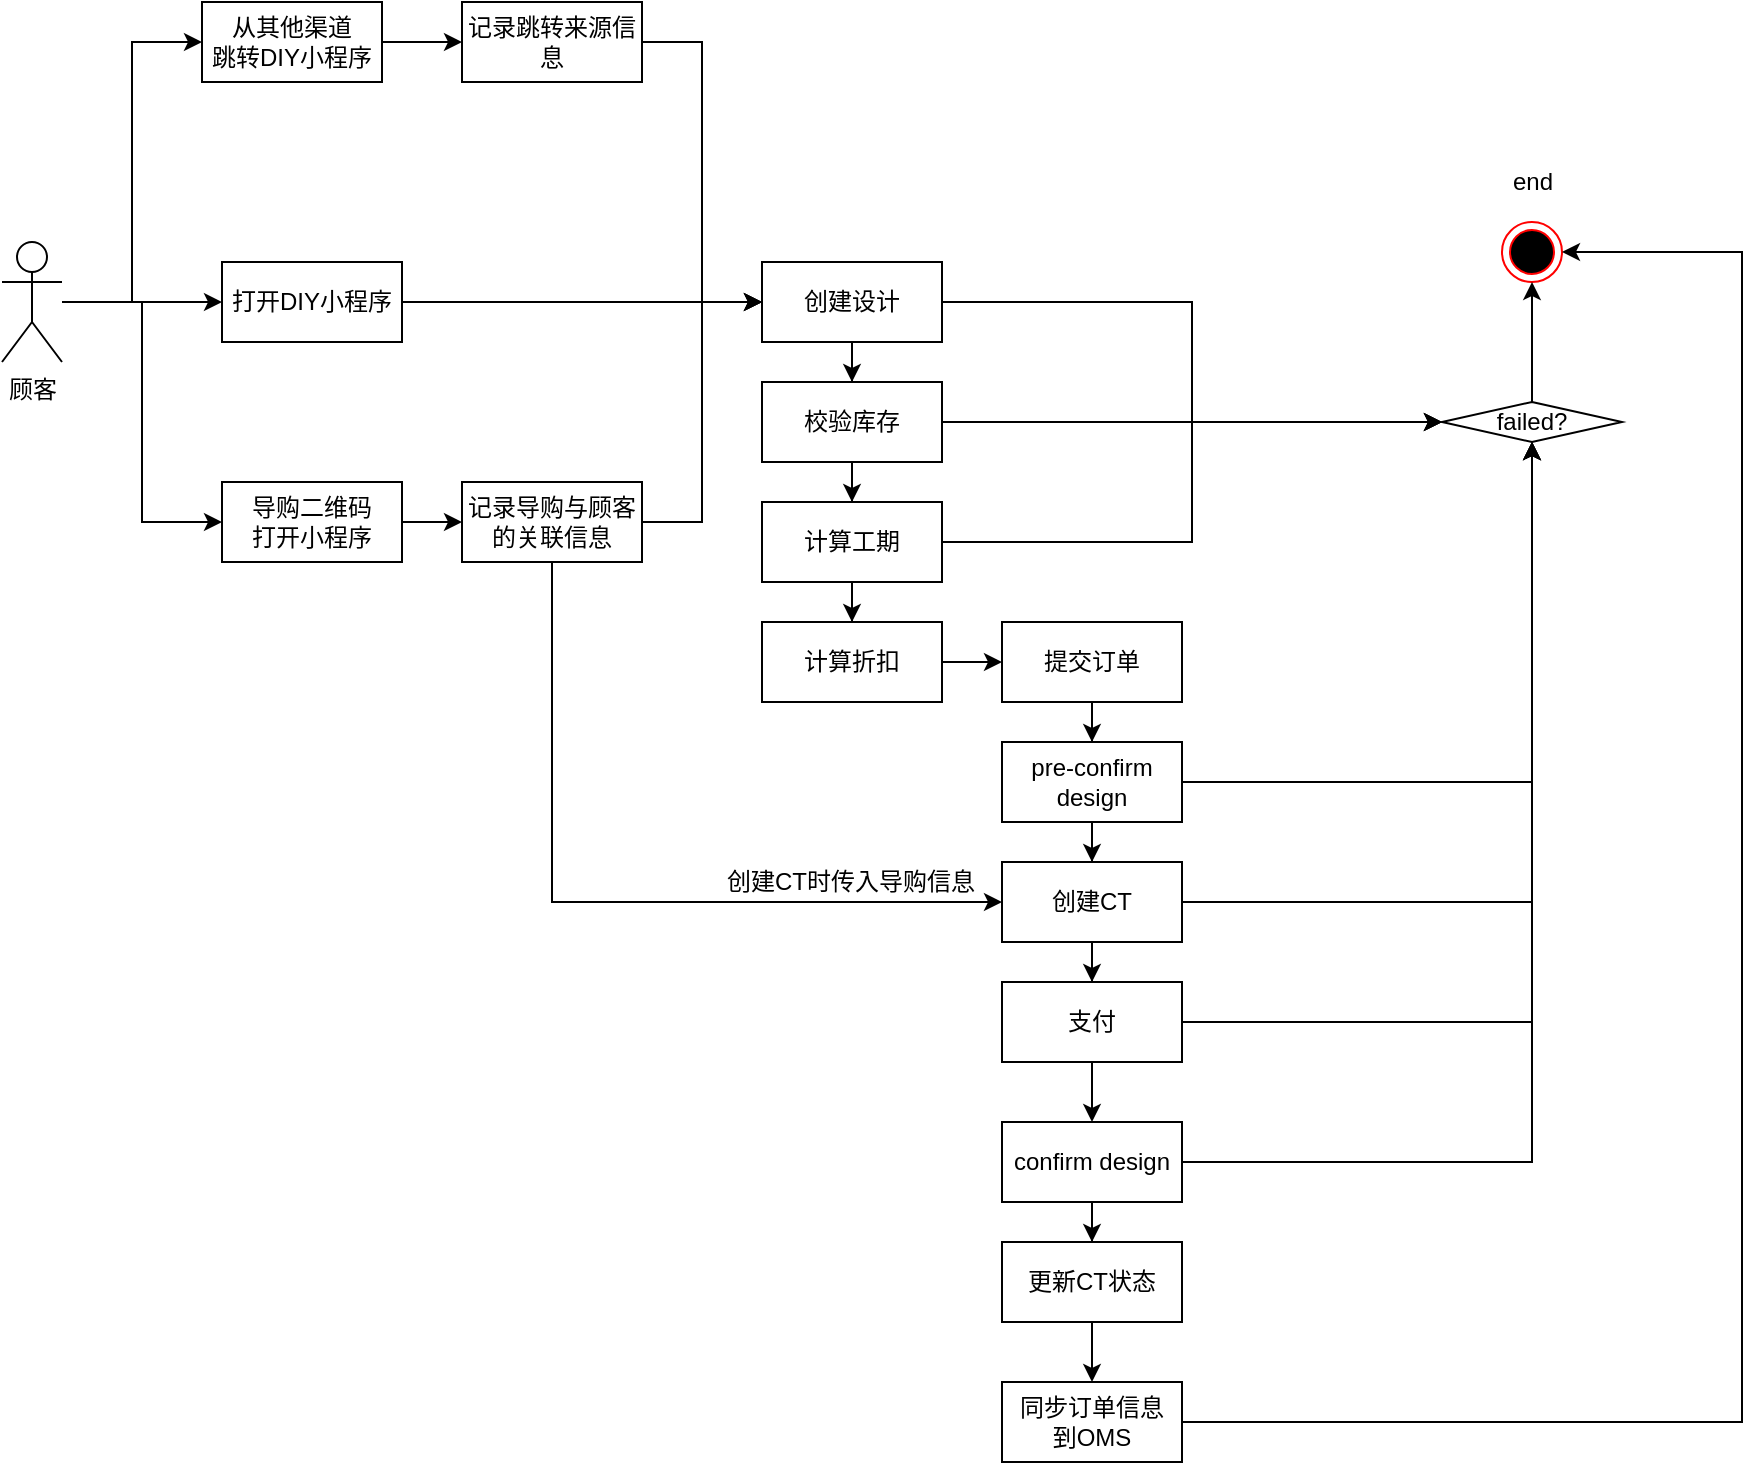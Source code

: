 <mxfile version="14.9.2" type="github">
  <diagram name="Page-1" id="52a04d89-c75d-2922-d76d-85b35f80e030">
    <mxGraphModel dx="1293" dy="693" grid="1" gridSize="10" guides="1" tooltips="1" connect="1" arrows="1" fold="1" page="1" pageScale="1" pageWidth="1169" pageHeight="827" background="none" math="0" shadow="0">
      <root>
        <mxCell id="0" />
        <mxCell id="1" parent="0" />
        <mxCell id="QDF-2TI6SQJX1vdAJhpz-36" style="edgeStyle=orthogonalEdgeStyle;rounded=0;orthogonalLoop=1;jettySize=auto;html=1;entryX=0;entryY=0.5;entryDx=0;entryDy=0;" edge="1" parent="1" source="QDF-2TI6SQJX1vdAJhpz-1" target="QDF-2TI6SQJX1vdAJhpz-14">
          <mxGeometry relative="1" as="geometry" />
        </mxCell>
        <mxCell id="QDF-2TI6SQJX1vdAJhpz-1" value="打开DIY小程序" style="rounded=0;whiteSpace=wrap;html=1;" vertex="1" parent="1">
          <mxGeometry x="160" y="130" width="90" height="40" as="geometry" />
        </mxCell>
        <mxCell id="QDF-2TI6SQJX1vdAJhpz-9" style="edgeStyle=orthogonalEdgeStyle;rounded=0;orthogonalLoop=1;jettySize=auto;html=1;entryX=0;entryY=0.5;entryDx=0;entryDy=0;" edge="1" parent="1" source="QDF-2TI6SQJX1vdAJhpz-2" target="QDF-2TI6SQJX1vdAJhpz-1">
          <mxGeometry relative="1" as="geometry" />
        </mxCell>
        <mxCell id="QDF-2TI6SQJX1vdAJhpz-11" style="edgeStyle=orthogonalEdgeStyle;rounded=0;orthogonalLoop=1;jettySize=auto;html=1;entryX=0;entryY=0.5;entryDx=0;entryDy=0;" edge="1" parent="1" source="QDF-2TI6SQJX1vdAJhpz-2" target="QDF-2TI6SQJX1vdAJhpz-3">
          <mxGeometry relative="1" as="geometry" />
        </mxCell>
        <mxCell id="QDF-2TI6SQJX1vdAJhpz-73" style="edgeStyle=orthogonalEdgeStyle;rounded=0;orthogonalLoop=1;jettySize=auto;html=1;entryX=0;entryY=0.5;entryDx=0;entryDy=0;" edge="1" parent="1" source="QDF-2TI6SQJX1vdAJhpz-2" target="QDF-2TI6SQJX1vdAJhpz-5">
          <mxGeometry relative="1" as="geometry" />
        </mxCell>
        <mxCell id="QDF-2TI6SQJX1vdAJhpz-2" value="顾客" style="shape=umlActor;verticalLabelPosition=bottom;verticalAlign=top;html=1;outlineConnect=0;" vertex="1" parent="1">
          <mxGeometry x="50" y="120" width="30" height="60" as="geometry" />
        </mxCell>
        <mxCell id="QDF-2TI6SQJX1vdAJhpz-12" style="edgeStyle=orthogonalEdgeStyle;rounded=0;orthogonalLoop=1;jettySize=auto;html=1;entryX=0;entryY=0.5;entryDx=0;entryDy=0;" edge="1" parent="1" source="QDF-2TI6SQJX1vdAJhpz-3" target="QDF-2TI6SQJX1vdAJhpz-7">
          <mxGeometry relative="1" as="geometry" />
        </mxCell>
        <mxCell id="QDF-2TI6SQJX1vdAJhpz-3" value="从其他渠道&lt;br&gt;跳转DIY小程序" style="rounded=0;whiteSpace=wrap;html=1;" vertex="1" parent="1">
          <mxGeometry x="150" width="90" height="40" as="geometry" />
        </mxCell>
        <mxCell id="QDF-2TI6SQJX1vdAJhpz-17" style="edgeStyle=orthogonalEdgeStyle;rounded=0;orthogonalLoop=1;jettySize=auto;html=1;entryX=0;entryY=0.5;entryDx=0;entryDy=0;" edge="1" parent="1" source="QDF-2TI6SQJX1vdAJhpz-4" target="QDF-2TI6SQJX1vdAJhpz-14">
          <mxGeometry relative="1" as="geometry" />
        </mxCell>
        <mxCell id="QDF-2TI6SQJX1vdAJhpz-71" style="edgeStyle=orthogonalEdgeStyle;rounded=0;orthogonalLoop=1;jettySize=auto;html=1;entryX=0;entryY=0.5;entryDx=0;entryDy=0;" edge="1" parent="1" source="QDF-2TI6SQJX1vdAJhpz-4" target="QDF-2TI6SQJX1vdAJhpz-37">
          <mxGeometry relative="1" as="geometry">
            <Array as="points">
              <mxPoint x="325" y="450" />
            </Array>
          </mxGeometry>
        </mxCell>
        <mxCell id="QDF-2TI6SQJX1vdAJhpz-4" value="记录导购与顾客的关联信息" style="rounded=0;whiteSpace=wrap;html=1;" vertex="1" parent="1">
          <mxGeometry x="280" y="240" width="90" height="40" as="geometry" />
        </mxCell>
        <mxCell id="QDF-2TI6SQJX1vdAJhpz-13" style="edgeStyle=orthogonalEdgeStyle;rounded=0;orthogonalLoop=1;jettySize=auto;html=1;entryX=0;entryY=0.5;entryDx=0;entryDy=0;" edge="1" parent="1" source="QDF-2TI6SQJX1vdAJhpz-5" target="QDF-2TI6SQJX1vdAJhpz-4">
          <mxGeometry relative="1" as="geometry" />
        </mxCell>
        <mxCell id="QDF-2TI6SQJX1vdAJhpz-5" value="导购二维码&lt;br&gt;打开小程序" style="rounded=0;whiteSpace=wrap;html=1;" vertex="1" parent="1">
          <mxGeometry x="160" y="240" width="90" height="40" as="geometry" />
        </mxCell>
        <mxCell id="QDF-2TI6SQJX1vdAJhpz-15" style="edgeStyle=orthogonalEdgeStyle;rounded=0;orthogonalLoop=1;jettySize=auto;html=1;entryX=0;entryY=0.5;entryDx=0;entryDy=0;" edge="1" parent="1" source="QDF-2TI6SQJX1vdAJhpz-7" target="QDF-2TI6SQJX1vdAJhpz-14">
          <mxGeometry relative="1" as="geometry" />
        </mxCell>
        <mxCell id="QDF-2TI6SQJX1vdAJhpz-7" value="记录跳转来源信息" style="rounded=0;whiteSpace=wrap;html=1;" vertex="1" parent="1">
          <mxGeometry x="280" width="90" height="40" as="geometry" />
        </mxCell>
        <mxCell id="QDF-2TI6SQJX1vdAJhpz-24" style="edgeStyle=orthogonalEdgeStyle;rounded=0;orthogonalLoop=1;jettySize=auto;html=1;entryX=0.5;entryY=0;entryDx=0;entryDy=0;" edge="1" parent="1" source="QDF-2TI6SQJX1vdAJhpz-14" target="QDF-2TI6SQJX1vdAJhpz-18">
          <mxGeometry relative="1" as="geometry" />
        </mxCell>
        <mxCell id="QDF-2TI6SQJX1vdAJhpz-52" style="edgeStyle=orthogonalEdgeStyle;rounded=0;orthogonalLoop=1;jettySize=auto;html=1;entryX=0;entryY=0.5;entryDx=0;entryDy=0;" edge="1" parent="1" source="QDF-2TI6SQJX1vdAJhpz-14" target="QDF-2TI6SQJX1vdAJhpz-43">
          <mxGeometry relative="1" as="geometry" />
        </mxCell>
        <mxCell id="QDF-2TI6SQJX1vdAJhpz-14" value="创建设计" style="rounded=0;whiteSpace=wrap;html=1;" vertex="1" parent="1">
          <mxGeometry x="430" y="130" width="90" height="40" as="geometry" />
        </mxCell>
        <mxCell id="QDF-2TI6SQJX1vdAJhpz-25" style="edgeStyle=orthogonalEdgeStyle;rounded=0;orthogonalLoop=1;jettySize=auto;html=1;" edge="1" parent="1" source="QDF-2TI6SQJX1vdAJhpz-18" target="QDF-2TI6SQJX1vdAJhpz-19">
          <mxGeometry relative="1" as="geometry" />
        </mxCell>
        <mxCell id="QDF-2TI6SQJX1vdAJhpz-53" style="edgeStyle=orthogonalEdgeStyle;rounded=0;orthogonalLoop=1;jettySize=auto;html=1;entryX=0;entryY=0.5;entryDx=0;entryDy=0;" edge="1" parent="1" source="QDF-2TI6SQJX1vdAJhpz-18" target="QDF-2TI6SQJX1vdAJhpz-43">
          <mxGeometry relative="1" as="geometry" />
        </mxCell>
        <mxCell id="QDF-2TI6SQJX1vdAJhpz-18" value="校验库存" style="rounded=0;whiteSpace=wrap;html=1;" vertex="1" parent="1">
          <mxGeometry x="430" y="190" width="90" height="40" as="geometry" />
        </mxCell>
        <mxCell id="QDF-2TI6SQJX1vdAJhpz-33" style="edgeStyle=orthogonalEdgeStyle;rounded=0;orthogonalLoop=1;jettySize=auto;html=1;entryX=0.5;entryY=0;entryDx=0;entryDy=0;" edge="1" parent="1" source="QDF-2TI6SQJX1vdAJhpz-19" target="QDF-2TI6SQJX1vdAJhpz-27">
          <mxGeometry relative="1" as="geometry" />
        </mxCell>
        <mxCell id="QDF-2TI6SQJX1vdAJhpz-54" style="edgeStyle=orthogonalEdgeStyle;rounded=0;orthogonalLoop=1;jettySize=auto;html=1;entryX=0;entryY=0.5;entryDx=0;entryDy=0;" edge="1" parent="1" source="QDF-2TI6SQJX1vdAJhpz-19" target="QDF-2TI6SQJX1vdAJhpz-43">
          <mxGeometry relative="1" as="geometry" />
        </mxCell>
        <mxCell id="QDF-2TI6SQJX1vdAJhpz-19" value="计算工期" style="rounded=0;whiteSpace=wrap;html=1;" vertex="1" parent="1">
          <mxGeometry x="430" y="250" width="90" height="40" as="geometry" />
        </mxCell>
        <mxCell id="QDF-2TI6SQJX1vdAJhpz-35" style="edgeStyle=orthogonalEdgeStyle;rounded=0;orthogonalLoop=1;jettySize=auto;html=1;" edge="1" parent="1" source="QDF-2TI6SQJX1vdAJhpz-22" target="QDF-2TI6SQJX1vdAJhpz-29">
          <mxGeometry relative="1" as="geometry" />
        </mxCell>
        <mxCell id="QDF-2TI6SQJX1vdAJhpz-22" value="提交订单" style="rounded=0;whiteSpace=wrap;html=1;" vertex="1" parent="1">
          <mxGeometry x="550" y="310" width="90" height="40" as="geometry" />
        </mxCell>
        <mxCell id="QDF-2TI6SQJX1vdAJhpz-34" style="edgeStyle=orthogonalEdgeStyle;rounded=0;orthogonalLoop=1;jettySize=auto;html=1;entryX=0;entryY=0.5;entryDx=0;entryDy=0;" edge="1" parent="1" source="QDF-2TI6SQJX1vdAJhpz-27" target="QDF-2TI6SQJX1vdAJhpz-22">
          <mxGeometry relative="1" as="geometry" />
        </mxCell>
        <mxCell id="QDF-2TI6SQJX1vdAJhpz-27" value="计算折扣" style="rounded=0;whiteSpace=wrap;html=1;" vertex="1" parent="1">
          <mxGeometry x="430" y="310" width="90" height="40" as="geometry" />
        </mxCell>
        <mxCell id="QDF-2TI6SQJX1vdAJhpz-38" style="edgeStyle=orthogonalEdgeStyle;rounded=0;orthogonalLoop=1;jettySize=auto;html=1;" edge="1" parent="1" source="QDF-2TI6SQJX1vdAJhpz-29" target="QDF-2TI6SQJX1vdAJhpz-37">
          <mxGeometry relative="1" as="geometry" />
        </mxCell>
        <mxCell id="QDF-2TI6SQJX1vdAJhpz-45" style="edgeStyle=orthogonalEdgeStyle;rounded=0;orthogonalLoop=1;jettySize=auto;html=1;" edge="1" parent="1" source="QDF-2TI6SQJX1vdAJhpz-29" target="QDF-2TI6SQJX1vdAJhpz-43">
          <mxGeometry relative="1" as="geometry" />
        </mxCell>
        <mxCell id="QDF-2TI6SQJX1vdAJhpz-29" value="pre-confirm design" style="rounded=0;whiteSpace=wrap;html=1;" vertex="1" parent="1">
          <mxGeometry x="550" y="370" width="90" height="40" as="geometry" />
        </mxCell>
        <mxCell id="QDF-2TI6SQJX1vdAJhpz-40" style="edgeStyle=orthogonalEdgeStyle;rounded=0;orthogonalLoop=1;jettySize=auto;html=1;" edge="1" parent="1" source="QDF-2TI6SQJX1vdAJhpz-37" target="QDF-2TI6SQJX1vdAJhpz-39">
          <mxGeometry relative="1" as="geometry" />
        </mxCell>
        <mxCell id="QDF-2TI6SQJX1vdAJhpz-51" style="edgeStyle=orthogonalEdgeStyle;rounded=0;orthogonalLoop=1;jettySize=auto;html=1;entryX=0.5;entryY=1;entryDx=0;entryDy=0;" edge="1" parent="1" source="QDF-2TI6SQJX1vdAJhpz-37" target="QDF-2TI6SQJX1vdAJhpz-43">
          <mxGeometry relative="1" as="geometry" />
        </mxCell>
        <mxCell id="QDF-2TI6SQJX1vdAJhpz-37" value="创建CT" style="rounded=0;whiteSpace=wrap;html=1;" vertex="1" parent="1">
          <mxGeometry x="550" y="430" width="90" height="40" as="geometry" />
        </mxCell>
        <mxCell id="QDF-2TI6SQJX1vdAJhpz-50" style="edgeStyle=orthogonalEdgeStyle;rounded=0;orthogonalLoop=1;jettySize=auto;html=1;entryX=0.5;entryY=1;entryDx=0;entryDy=0;" edge="1" parent="1" source="QDF-2TI6SQJX1vdAJhpz-39" target="QDF-2TI6SQJX1vdAJhpz-43">
          <mxGeometry relative="1" as="geometry" />
        </mxCell>
        <mxCell id="QDF-2TI6SQJX1vdAJhpz-63" style="edgeStyle=orthogonalEdgeStyle;rounded=0;orthogonalLoop=1;jettySize=auto;html=1;entryX=0.5;entryY=0;entryDx=0;entryDy=0;" edge="1" parent="1" source="QDF-2TI6SQJX1vdAJhpz-39" target="QDF-2TI6SQJX1vdAJhpz-41">
          <mxGeometry relative="1" as="geometry" />
        </mxCell>
        <mxCell id="QDF-2TI6SQJX1vdAJhpz-39" value="支付" style="rounded=0;whiteSpace=wrap;html=1;" vertex="1" parent="1">
          <mxGeometry x="550" y="490" width="90" height="40" as="geometry" />
        </mxCell>
        <mxCell id="QDF-2TI6SQJX1vdAJhpz-64" style="edgeStyle=orthogonalEdgeStyle;rounded=0;orthogonalLoop=1;jettySize=auto;html=1;entryX=0.5;entryY=1;entryDx=0;entryDy=0;" edge="1" parent="1" source="QDF-2TI6SQJX1vdAJhpz-41" target="QDF-2TI6SQJX1vdAJhpz-43">
          <mxGeometry relative="1" as="geometry" />
        </mxCell>
        <mxCell id="QDF-2TI6SQJX1vdAJhpz-68" style="edgeStyle=orthogonalEdgeStyle;rounded=0;orthogonalLoop=1;jettySize=auto;html=1;entryX=0.5;entryY=0;entryDx=0;entryDy=0;" edge="1" parent="1" source="QDF-2TI6SQJX1vdAJhpz-41" target="QDF-2TI6SQJX1vdAJhpz-65">
          <mxGeometry relative="1" as="geometry" />
        </mxCell>
        <mxCell id="QDF-2TI6SQJX1vdAJhpz-41" value="confirm design" style="rounded=0;whiteSpace=wrap;html=1;" vertex="1" parent="1">
          <mxGeometry x="550" y="560" width="90" height="40" as="geometry" />
        </mxCell>
        <mxCell id="QDF-2TI6SQJX1vdAJhpz-42" value="" style="ellipse;html=1;shape=endState;fillColor=#000000;strokeColor=#ff0000;" vertex="1" parent="1">
          <mxGeometry x="800" y="110" width="30" height="30" as="geometry" />
        </mxCell>
        <mxCell id="QDF-2TI6SQJX1vdAJhpz-62" style="edgeStyle=orthogonalEdgeStyle;rounded=0;orthogonalLoop=1;jettySize=auto;html=1;entryX=0.5;entryY=1;entryDx=0;entryDy=0;" edge="1" parent="1" source="QDF-2TI6SQJX1vdAJhpz-43" target="QDF-2TI6SQJX1vdAJhpz-42">
          <mxGeometry relative="1" as="geometry" />
        </mxCell>
        <mxCell id="QDF-2TI6SQJX1vdAJhpz-43" value="failed?" style="rhombus;whiteSpace=wrap;html=1;" vertex="1" parent="1">
          <mxGeometry x="770" y="200" width="90" height="20" as="geometry" />
        </mxCell>
        <mxCell id="QDF-2TI6SQJX1vdAJhpz-61" value="创建CT时传入导购信息" style="text;html=1;align=center;verticalAlign=middle;resizable=0;points=[];autosize=1;strokeColor=none;" vertex="1" parent="1">
          <mxGeometry x="404" y="430" width="140" height="20" as="geometry" />
        </mxCell>
        <mxCell id="QDF-2TI6SQJX1vdAJhpz-67" style="edgeStyle=orthogonalEdgeStyle;rounded=0;orthogonalLoop=1;jettySize=auto;html=1;entryX=0.5;entryY=0;entryDx=0;entryDy=0;" edge="1" parent="1" source="QDF-2TI6SQJX1vdAJhpz-65" target="QDF-2TI6SQJX1vdAJhpz-66">
          <mxGeometry relative="1" as="geometry" />
        </mxCell>
        <mxCell id="QDF-2TI6SQJX1vdAJhpz-65" value="更新CT状态" style="rounded=0;whiteSpace=wrap;html=1;" vertex="1" parent="1">
          <mxGeometry x="550" y="620" width="90" height="40" as="geometry" />
        </mxCell>
        <mxCell id="QDF-2TI6SQJX1vdAJhpz-70" style="edgeStyle=orthogonalEdgeStyle;rounded=0;orthogonalLoop=1;jettySize=auto;html=1;entryX=1;entryY=0.5;entryDx=0;entryDy=0;" edge="1" parent="1" source="QDF-2TI6SQJX1vdAJhpz-66" target="QDF-2TI6SQJX1vdAJhpz-42">
          <mxGeometry relative="1" as="geometry">
            <Array as="points">
              <mxPoint x="920" y="710" />
              <mxPoint x="920" y="125" />
            </Array>
          </mxGeometry>
        </mxCell>
        <mxCell id="QDF-2TI6SQJX1vdAJhpz-66" value="同步订单信息&lt;br&gt;到OMS" style="rounded=0;whiteSpace=wrap;html=1;" vertex="1" parent="1">
          <mxGeometry x="550" y="690" width="90" height="40" as="geometry" />
        </mxCell>
        <mxCell id="QDF-2TI6SQJX1vdAJhpz-72" value="end" style="text;html=1;align=center;verticalAlign=middle;resizable=0;points=[];autosize=1;strokeColor=none;" vertex="1" parent="1">
          <mxGeometry x="795" y="80" width="40" height="20" as="geometry" />
        </mxCell>
      </root>
    </mxGraphModel>
  </diagram>
</mxfile>
